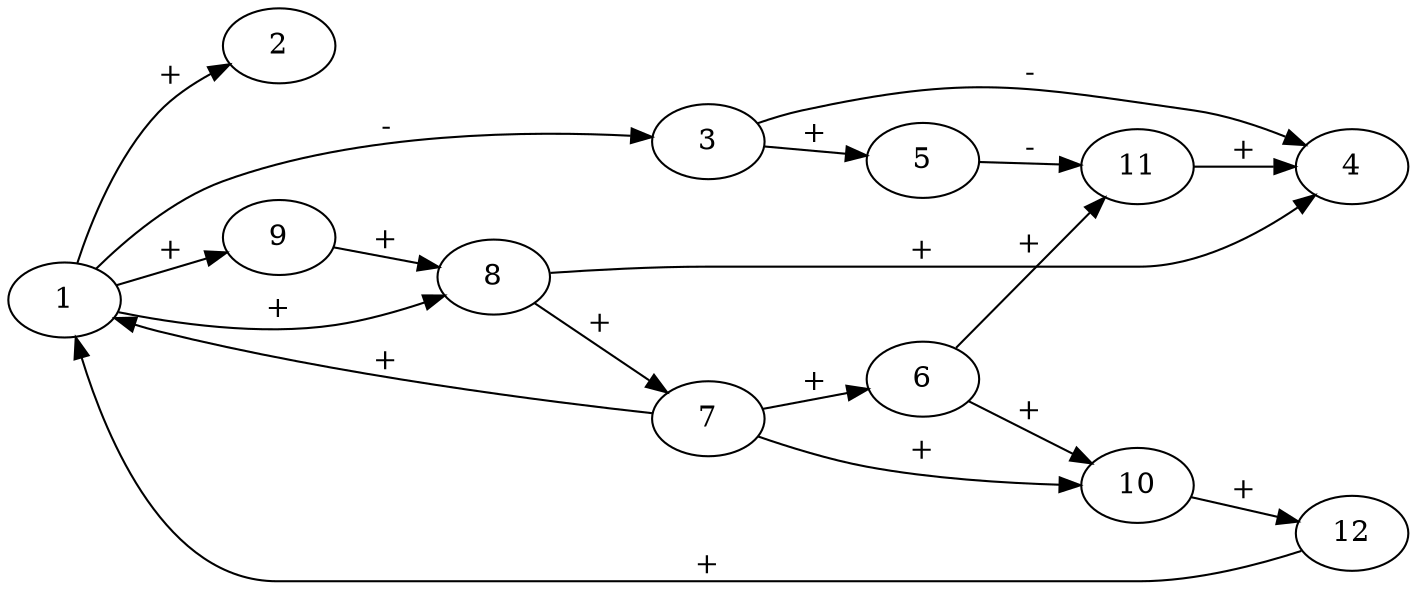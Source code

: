 digraph {

    rankdir="LR";
    // layout="neato";
    1 -> 2 [label="+"];
    1 -> 3 [label="-"];
    1 -> 8 [label="+"];
    1 -> 9 [label="+"];

    3 -> 4 [label="-"];
    3 -> 5 [label="+"];
    
    5 -> 11 [label="-"];

    6 -> 10 [label="+"];
    6 -> 11 [label="+"];

    7 -> 1 [label="+"];
    7 -> 6 [label="+"];
    7 -> 10 [label="+"];

    8 -> 4 [label="+"];
    8 -> 7 [label="+"];

    9 -> 8 [label="+"];

    10 -> 12 [label="+"];

    11 -> 4 [label="+"];

    12 -> 1 [label="+"];
}